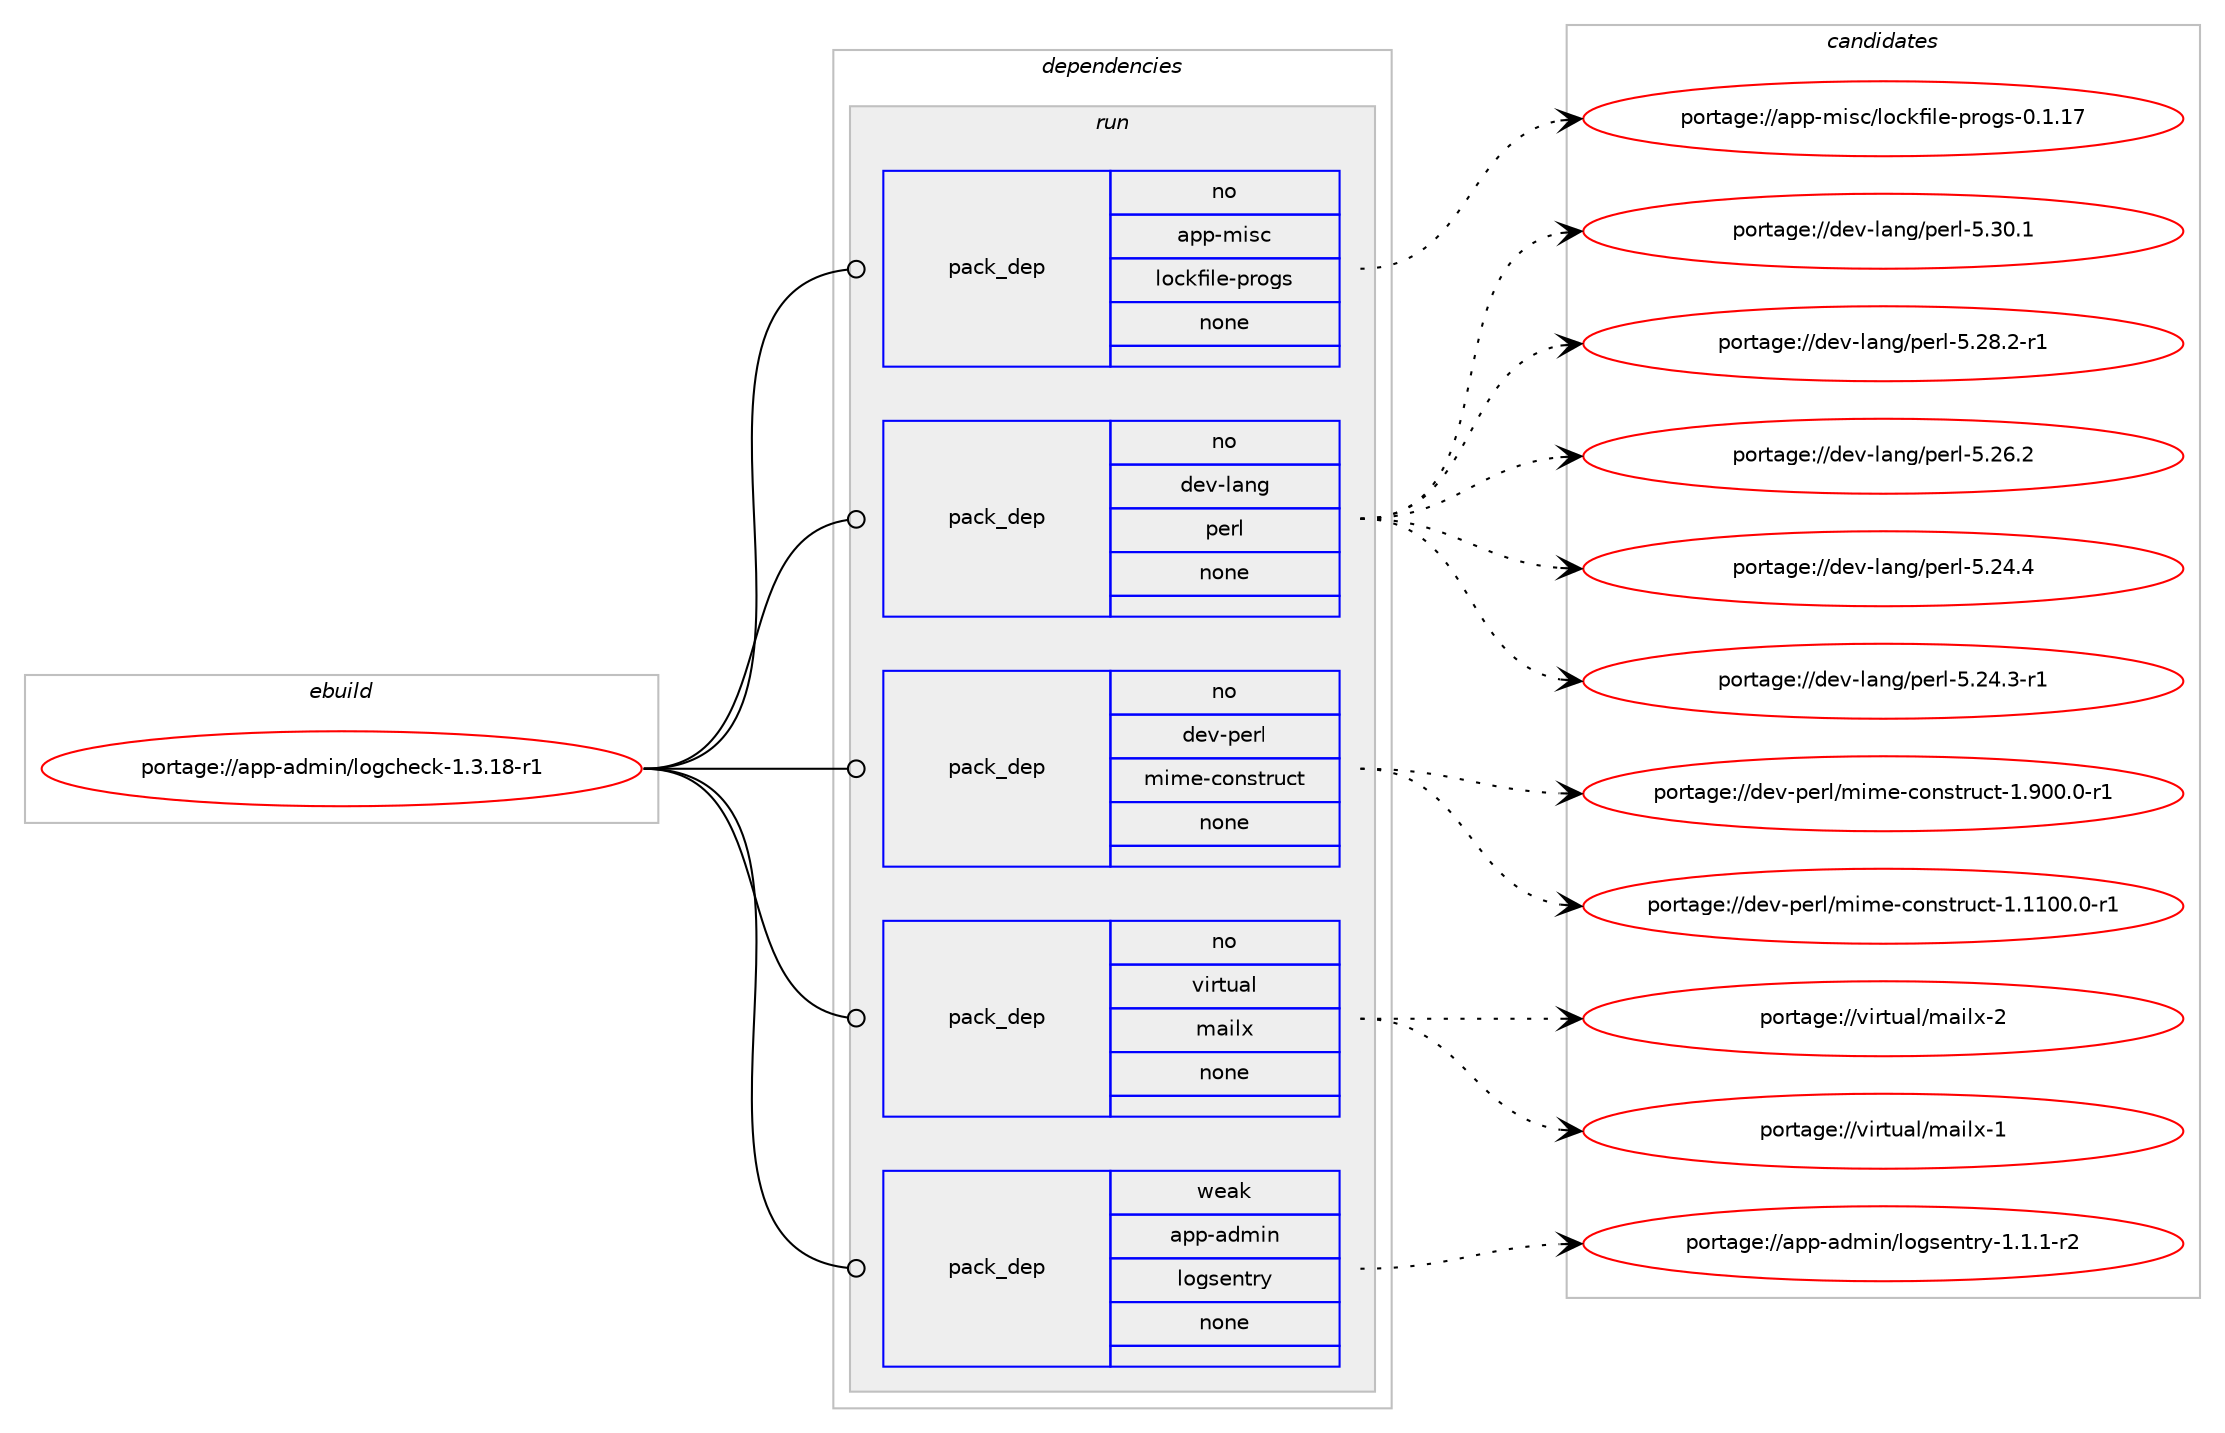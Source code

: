 digraph prolog {

# *************
# Graph options
# *************

newrank=true;
concentrate=true;
compound=true;
graph [rankdir=LR,fontname=Helvetica,fontsize=10,ranksep=1.5];#, ranksep=2.5, nodesep=0.2];
edge  [arrowhead=vee];
node  [fontname=Helvetica,fontsize=10];

# **********
# The ebuild
# **********

subgraph cluster_leftcol {
color=gray;
label=<<i>ebuild</i>>;
id [label="portage://app-admin/logcheck-1.3.18-r1", color=red, width=4, href="../app-admin/logcheck-1.3.18-r1.svg"];
}

# ****************
# The dependencies
# ****************

subgraph cluster_midcol {
color=gray;
label=<<i>dependencies</i>>;
subgraph cluster_compile {
fillcolor="#eeeeee";
style=filled;
label=<<i>compile</i>>;
}
subgraph cluster_compileandrun {
fillcolor="#eeeeee";
style=filled;
label=<<i>compile and run</i>>;
}
subgraph cluster_run {
fillcolor="#eeeeee";
style=filled;
label=<<i>run</i>>;
subgraph pack491383 {
dependency655047 [label=<<TABLE BORDER="0" CELLBORDER="1" CELLSPACING="0" CELLPADDING="4" WIDTH="220"><TR><TD ROWSPAN="6" CELLPADDING="30">pack_dep</TD></TR><TR><TD WIDTH="110">no</TD></TR><TR><TD>app-misc</TD></TR><TR><TD>lockfile-progs</TD></TR><TR><TD>none</TD></TR><TR><TD></TD></TR></TABLE>>, shape=none, color=blue];
}
id:e -> dependency655047:w [weight=20,style="solid",arrowhead="odot"];
subgraph pack491384 {
dependency655048 [label=<<TABLE BORDER="0" CELLBORDER="1" CELLSPACING="0" CELLPADDING="4" WIDTH="220"><TR><TD ROWSPAN="6" CELLPADDING="30">pack_dep</TD></TR><TR><TD WIDTH="110">no</TD></TR><TR><TD>dev-lang</TD></TR><TR><TD>perl</TD></TR><TR><TD>none</TD></TR><TR><TD></TD></TR></TABLE>>, shape=none, color=blue];
}
id:e -> dependency655048:w [weight=20,style="solid",arrowhead="odot"];
subgraph pack491385 {
dependency655049 [label=<<TABLE BORDER="0" CELLBORDER="1" CELLSPACING="0" CELLPADDING="4" WIDTH="220"><TR><TD ROWSPAN="6" CELLPADDING="30">pack_dep</TD></TR><TR><TD WIDTH="110">no</TD></TR><TR><TD>dev-perl</TD></TR><TR><TD>mime-construct</TD></TR><TR><TD>none</TD></TR><TR><TD></TD></TR></TABLE>>, shape=none, color=blue];
}
id:e -> dependency655049:w [weight=20,style="solid",arrowhead="odot"];
subgraph pack491386 {
dependency655050 [label=<<TABLE BORDER="0" CELLBORDER="1" CELLSPACING="0" CELLPADDING="4" WIDTH="220"><TR><TD ROWSPAN="6" CELLPADDING="30">pack_dep</TD></TR><TR><TD WIDTH="110">no</TD></TR><TR><TD>virtual</TD></TR><TR><TD>mailx</TD></TR><TR><TD>none</TD></TR><TR><TD></TD></TR></TABLE>>, shape=none, color=blue];
}
id:e -> dependency655050:w [weight=20,style="solid",arrowhead="odot"];
subgraph pack491387 {
dependency655051 [label=<<TABLE BORDER="0" CELLBORDER="1" CELLSPACING="0" CELLPADDING="4" WIDTH="220"><TR><TD ROWSPAN="6" CELLPADDING="30">pack_dep</TD></TR><TR><TD WIDTH="110">weak</TD></TR><TR><TD>app-admin</TD></TR><TR><TD>logsentry</TD></TR><TR><TD>none</TD></TR><TR><TD></TD></TR></TABLE>>, shape=none, color=blue];
}
id:e -> dependency655051:w [weight=20,style="solid",arrowhead="odot"];
}
}

# **************
# The candidates
# **************

subgraph cluster_choices {
rank=same;
color=gray;
label=<<i>candidates</i>>;

subgraph choice491383 {
color=black;
nodesep=1;
choice97112112451091051159947108111991071021051081014511211411110311545484649464955 [label="portage://app-misc/lockfile-progs-0.1.17", color=red, width=4,href="../app-misc/lockfile-progs-0.1.17.svg"];
dependency655047:e -> choice97112112451091051159947108111991071021051081014511211411110311545484649464955:w [style=dotted,weight="100"];
}
subgraph choice491384 {
color=black;
nodesep=1;
choice10010111845108971101034711210111410845534651484649 [label="portage://dev-lang/perl-5.30.1", color=red, width=4,href="../dev-lang/perl-5.30.1.svg"];
choice100101118451089711010347112101114108455346505646504511449 [label="portage://dev-lang/perl-5.28.2-r1", color=red, width=4,href="../dev-lang/perl-5.28.2-r1.svg"];
choice10010111845108971101034711210111410845534650544650 [label="portage://dev-lang/perl-5.26.2", color=red, width=4,href="../dev-lang/perl-5.26.2.svg"];
choice10010111845108971101034711210111410845534650524652 [label="portage://dev-lang/perl-5.24.4", color=red, width=4,href="../dev-lang/perl-5.24.4.svg"];
choice100101118451089711010347112101114108455346505246514511449 [label="portage://dev-lang/perl-5.24.3-r1", color=red, width=4,href="../dev-lang/perl-5.24.3-r1.svg"];
dependency655048:e -> choice10010111845108971101034711210111410845534651484649:w [style=dotted,weight="100"];
dependency655048:e -> choice100101118451089711010347112101114108455346505646504511449:w [style=dotted,weight="100"];
dependency655048:e -> choice10010111845108971101034711210111410845534650544650:w [style=dotted,weight="100"];
dependency655048:e -> choice10010111845108971101034711210111410845534650524652:w [style=dotted,weight="100"];
dependency655048:e -> choice100101118451089711010347112101114108455346505246514511449:w [style=dotted,weight="100"];
}
subgraph choice491385 {
color=black;
nodesep=1;
choice100101118451121011141084710910510910145991111101151161141179911645494657484846484511449 [label="portage://dev-perl/mime-construct-1.900.0-r1", color=red, width=4,href="../dev-perl/mime-construct-1.900.0-r1.svg"];
choice10010111845112101114108471091051091014599111110115116114117991164549464949484846484511449 [label="portage://dev-perl/mime-construct-1.1100.0-r1", color=red, width=4,href="../dev-perl/mime-construct-1.1100.0-r1.svg"];
dependency655049:e -> choice100101118451121011141084710910510910145991111101151161141179911645494657484846484511449:w [style=dotted,weight="100"];
dependency655049:e -> choice10010111845112101114108471091051091014599111110115116114117991164549464949484846484511449:w [style=dotted,weight="100"];
}
subgraph choice491386 {
color=black;
nodesep=1;
choice1181051141161179710847109971051081204550 [label="portage://virtual/mailx-2", color=red, width=4,href="../virtual/mailx-2.svg"];
choice1181051141161179710847109971051081204549 [label="portage://virtual/mailx-1", color=red, width=4,href="../virtual/mailx-1.svg"];
dependency655050:e -> choice1181051141161179710847109971051081204550:w [style=dotted,weight="100"];
dependency655050:e -> choice1181051141161179710847109971051081204549:w [style=dotted,weight="100"];
}
subgraph choice491387 {
color=black;
nodesep=1;
choice971121124597100109105110471081111031151011101161141214549464946494511450 [label="portage://app-admin/logsentry-1.1.1-r2", color=red, width=4,href="../app-admin/logsentry-1.1.1-r2.svg"];
dependency655051:e -> choice971121124597100109105110471081111031151011101161141214549464946494511450:w [style=dotted,weight="100"];
}
}

}
